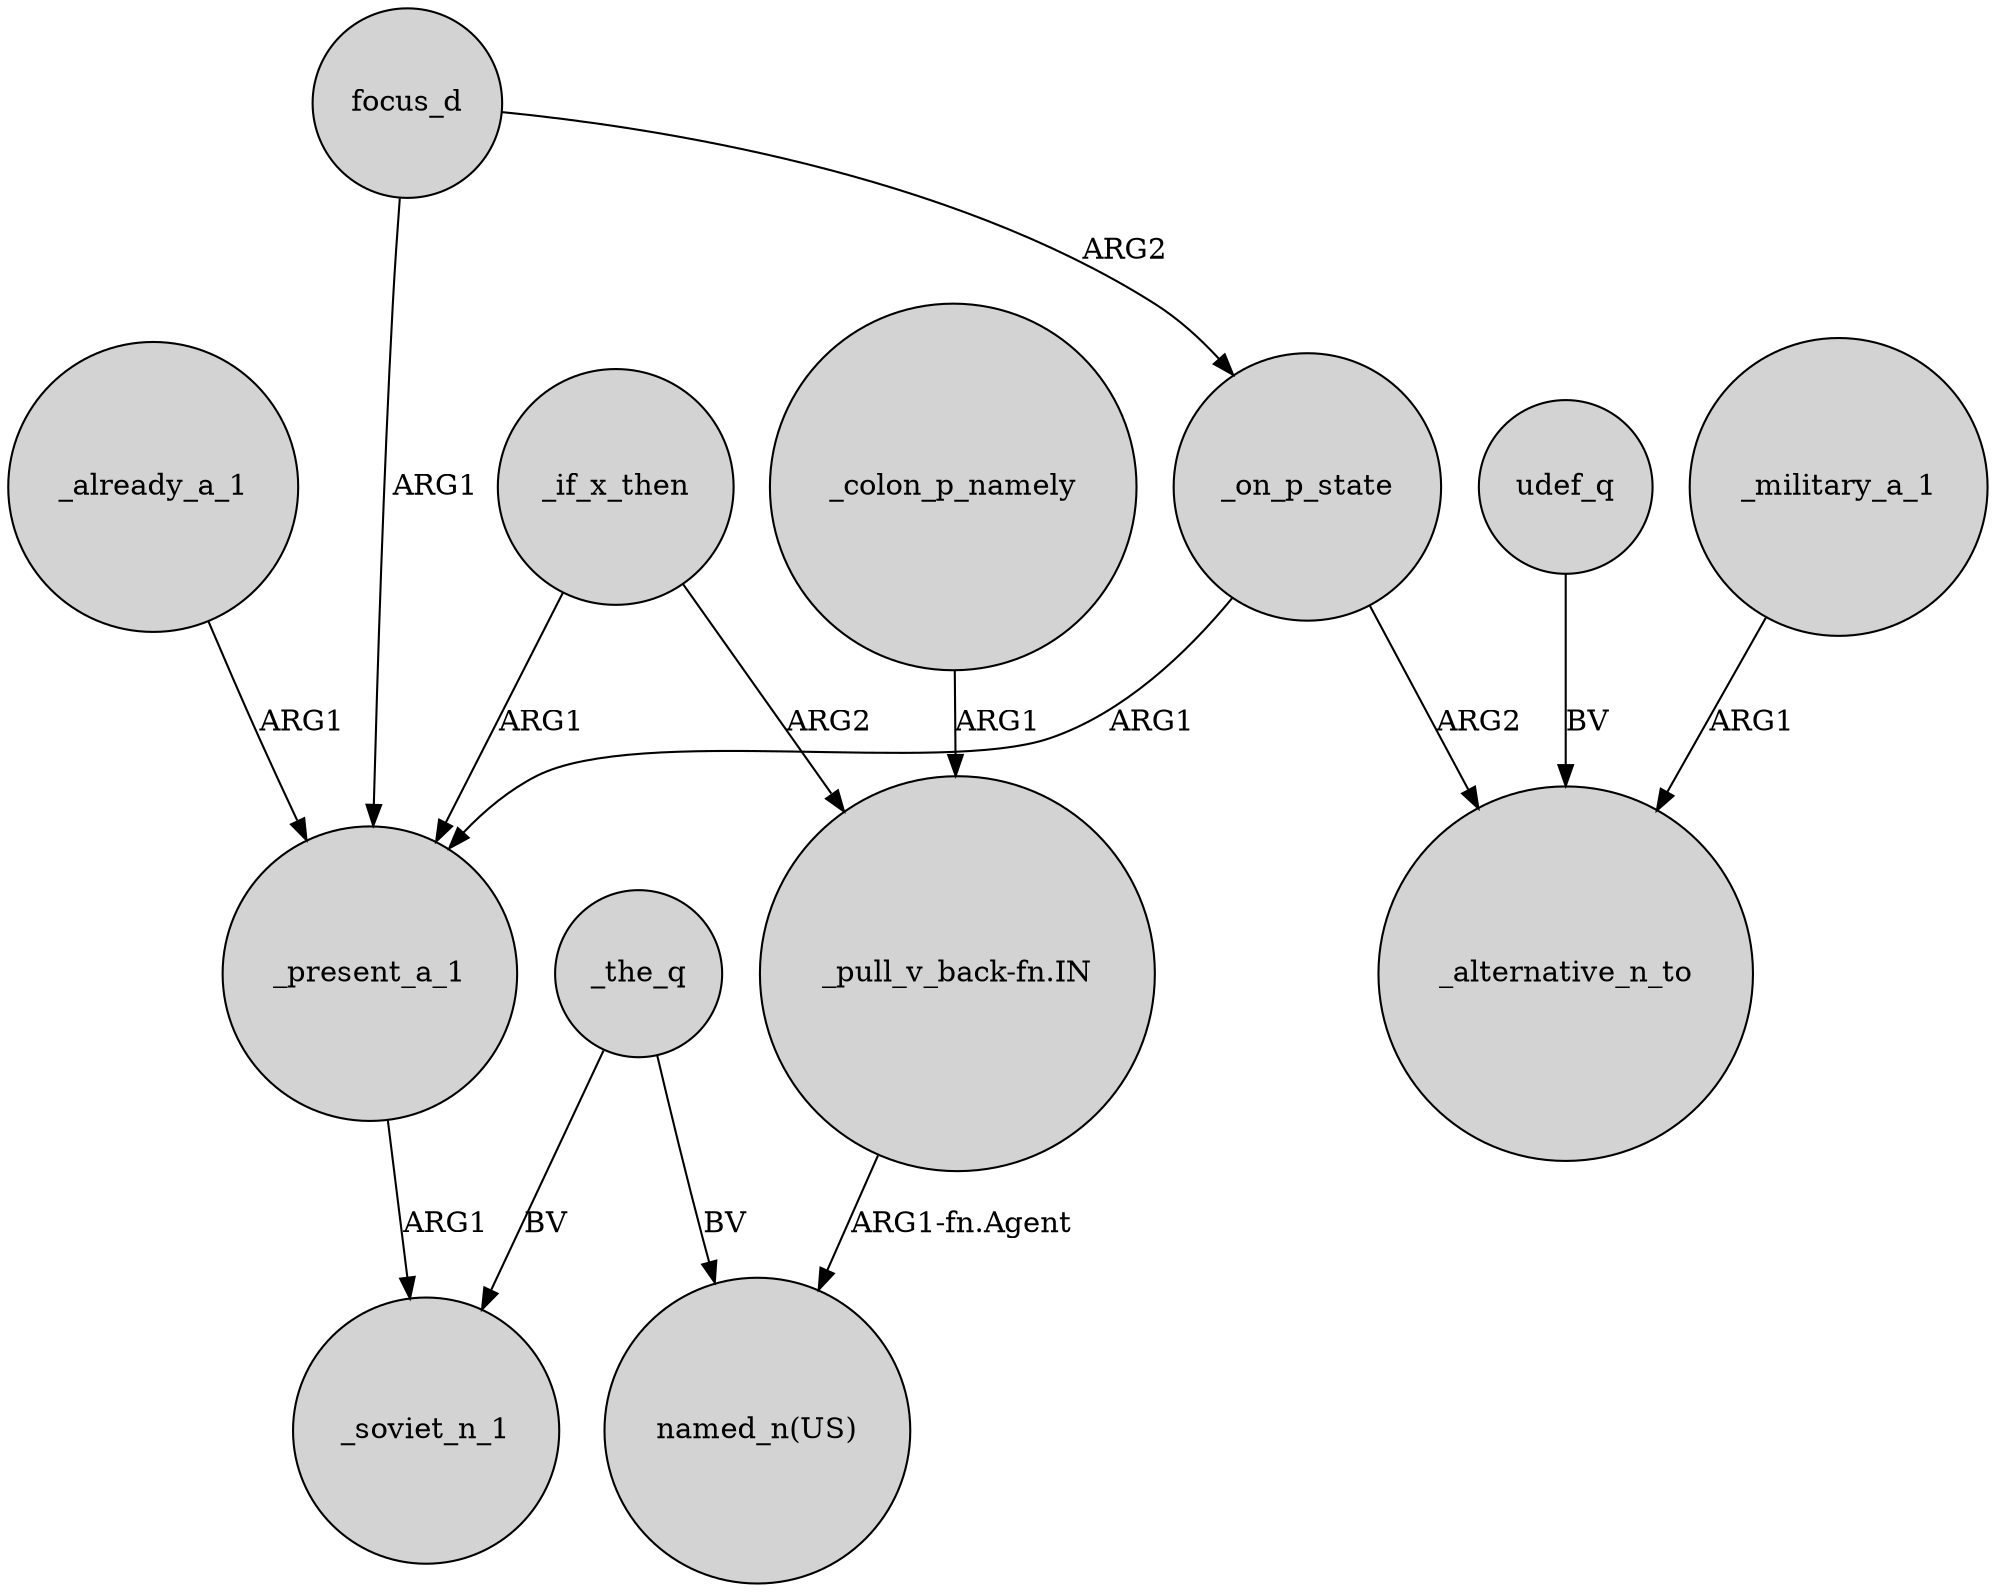 digraph {
	node [shape=circle style=filled]
	focus_d -> _present_a_1 [label=ARG1]
	_on_p_state -> _alternative_n_to [label=ARG2]
	_on_p_state -> _present_a_1 [label=ARG1]
	_already_a_1 -> _present_a_1 [label=ARG1]
	_present_a_1 -> _soviet_n_1 [label=ARG1]
	_if_x_then -> "_pull_v_back-fn.IN" [label=ARG2]
	"_pull_v_back-fn.IN" -> "named_n(US)" [label="ARG1-fn.Agent"]
	_colon_p_namely -> "_pull_v_back-fn.IN" [label=ARG1]
	udef_q -> _alternative_n_to [label=BV]
	_the_q -> _soviet_n_1 [label=BV]
	focus_d -> _on_p_state [label=ARG2]
	_the_q -> "named_n(US)" [label=BV]
	_military_a_1 -> _alternative_n_to [label=ARG1]
	_if_x_then -> _present_a_1 [label=ARG1]
}
